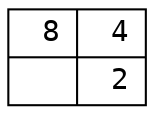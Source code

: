 digraph {
  node [fontname="Courier"];
  rankdir=LR;
  s3_2_0_1 [shape=record, label="{&nbsp;8|&nbsp;4}|{&nbsp;&nbsp;|&nbsp;2}"];
}

